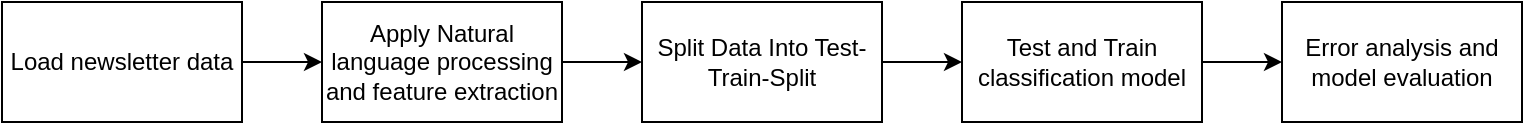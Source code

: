 <mxfile version="21.0.6" type="device"><diagram name="Page-1" id="odgAdXtwLs2JSb60BAUJ"><mxGraphModel dx="983" dy="404" grid="1" gridSize="10" guides="1" tooltips="1" connect="1" arrows="1" fold="1" page="1" pageScale="1" pageWidth="827" pageHeight="1169" math="0" shadow="0"><root><mxCell id="0"/><mxCell id="1" parent="0"/><mxCell id="XqIi4_TxgGZLww6cR5yi-1" value="" style="edgeStyle=orthogonalEdgeStyle;rounded=0;orthogonalLoop=1;jettySize=auto;html=1;" parent="1" source="_qFykURuJ33iFftCClTy-1" target="_qFykURuJ33iFftCClTy-2" edge="1"><mxGeometry relative="1" as="geometry"/></mxCell><mxCell id="_qFykURuJ33iFftCClTy-1" value="Load newsletter data" style="rounded=0;whiteSpace=wrap;html=1;" parent="1" vertex="1"><mxGeometry x="34" y="90" width="120" height="60" as="geometry"/></mxCell><mxCell id="j83LRKS-lVwdFxB_0TVQ-1" value="" style="edgeStyle=orthogonalEdgeStyle;rounded=0;orthogonalLoop=1;jettySize=auto;html=1;" edge="1" parent="1" source="_qFykURuJ33iFftCClTy-2" target="XqIi4_TxgGZLww6cR5yi-3"><mxGeometry relative="1" as="geometry"/></mxCell><mxCell id="_qFykURuJ33iFftCClTy-2" value="Apply Natural language processing and feature extraction" style="rounded=0;whiteSpace=wrap;html=1;" parent="1" vertex="1"><mxGeometry x="194" y="90" width="120" height="60" as="geometry"/></mxCell><mxCell id="j83LRKS-lVwdFxB_0TVQ-4" value="" style="edgeStyle=orthogonalEdgeStyle;rounded=0;orthogonalLoop=1;jettySize=auto;html=1;" edge="1" parent="1" source="XqIi4_TxgGZLww6cR5yi-3" target="j83LRKS-lVwdFxB_0TVQ-2"><mxGeometry relative="1" as="geometry"/></mxCell><mxCell id="XqIi4_TxgGZLww6cR5yi-3" value="Split Data Into Test-Train-Split" style="rounded=0;whiteSpace=wrap;html=1;" parent="1" vertex="1"><mxGeometry x="354" y="90" width="120" height="60" as="geometry"/></mxCell><mxCell id="j83LRKS-lVwdFxB_0TVQ-5" value="" style="edgeStyle=orthogonalEdgeStyle;rounded=0;orthogonalLoop=1;jettySize=auto;html=1;" edge="1" parent="1" source="j83LRKS-lVwdFxB_0TVQ-2" target="j83LRKS-lVwdFxB_0TVQ-3"><mxGeometry relative="1" as="geometry"/></mxCell><mxCell id="j83LRKS-lVwdFxB_0TVQ-2" value="Test and Train classification model" style="rounded=0;whiteSpace=wrap;html=1;" vertex="1" parent="1"><mxGeometry x="514" y="90" width="120" height="60" as="geometry"/></mxCell><mxCell id="j83LRKS-lVwdFxB_0TVQ-3" value="Error analysis and model evaluation" style="rounded=0;whiteSpace=wrap;html=1;" vertex="1" parent="1"><mxGeometry x="674" y="90" width="120" height="60" as="geometry"/></mxCell></root></mxGraphModel></diagram></mxfile>